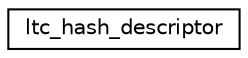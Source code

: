 digraph G
{
  edge [fontname="Helvetica",fontsize="10",labelfontname="Helvetica",labelfontsize="10"];
  node [fontname="Helvetica",fontsize="10",shape=record];
  rankdir="LR";
  Node1 [label="ltc_hash_descriptor",height=0.2,width=0.4,color="black", fillcolor="white", style="filled",URL="$structltc__hash__descriptor.html"];
}
